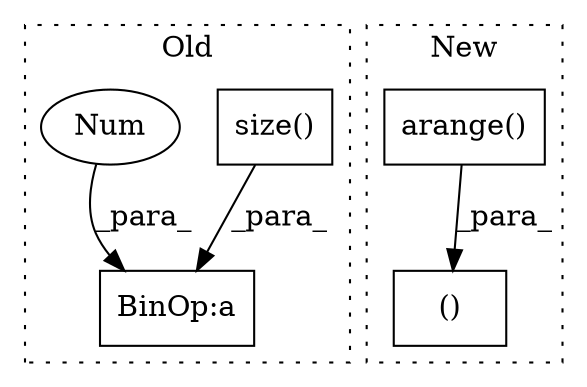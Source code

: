 digraph G {
subgraph cluster0 {
1 [label="size()" a="75" s="3037" l="13" shape="box"];
4 [label="BinOp:a" a="82" s="3253" l="3" shape="box"];
5 [label="Num" a="76" s="3250" l="3" shape="ellipse"];
label = "Old";
style="dotted";
}
subgraph cluster1 {
2 [label="arange()" a="75" s="2975,3009" l="13,1" shape="box"];
3 [label="()" a="54" s="3010" l="7" shape="box"];
label = "New";
style="dotted";
}
1 -> 4 [label="_para_"];
2 -> 3 [label="_para_"];
5 -> 4 [label="_para_"];
}